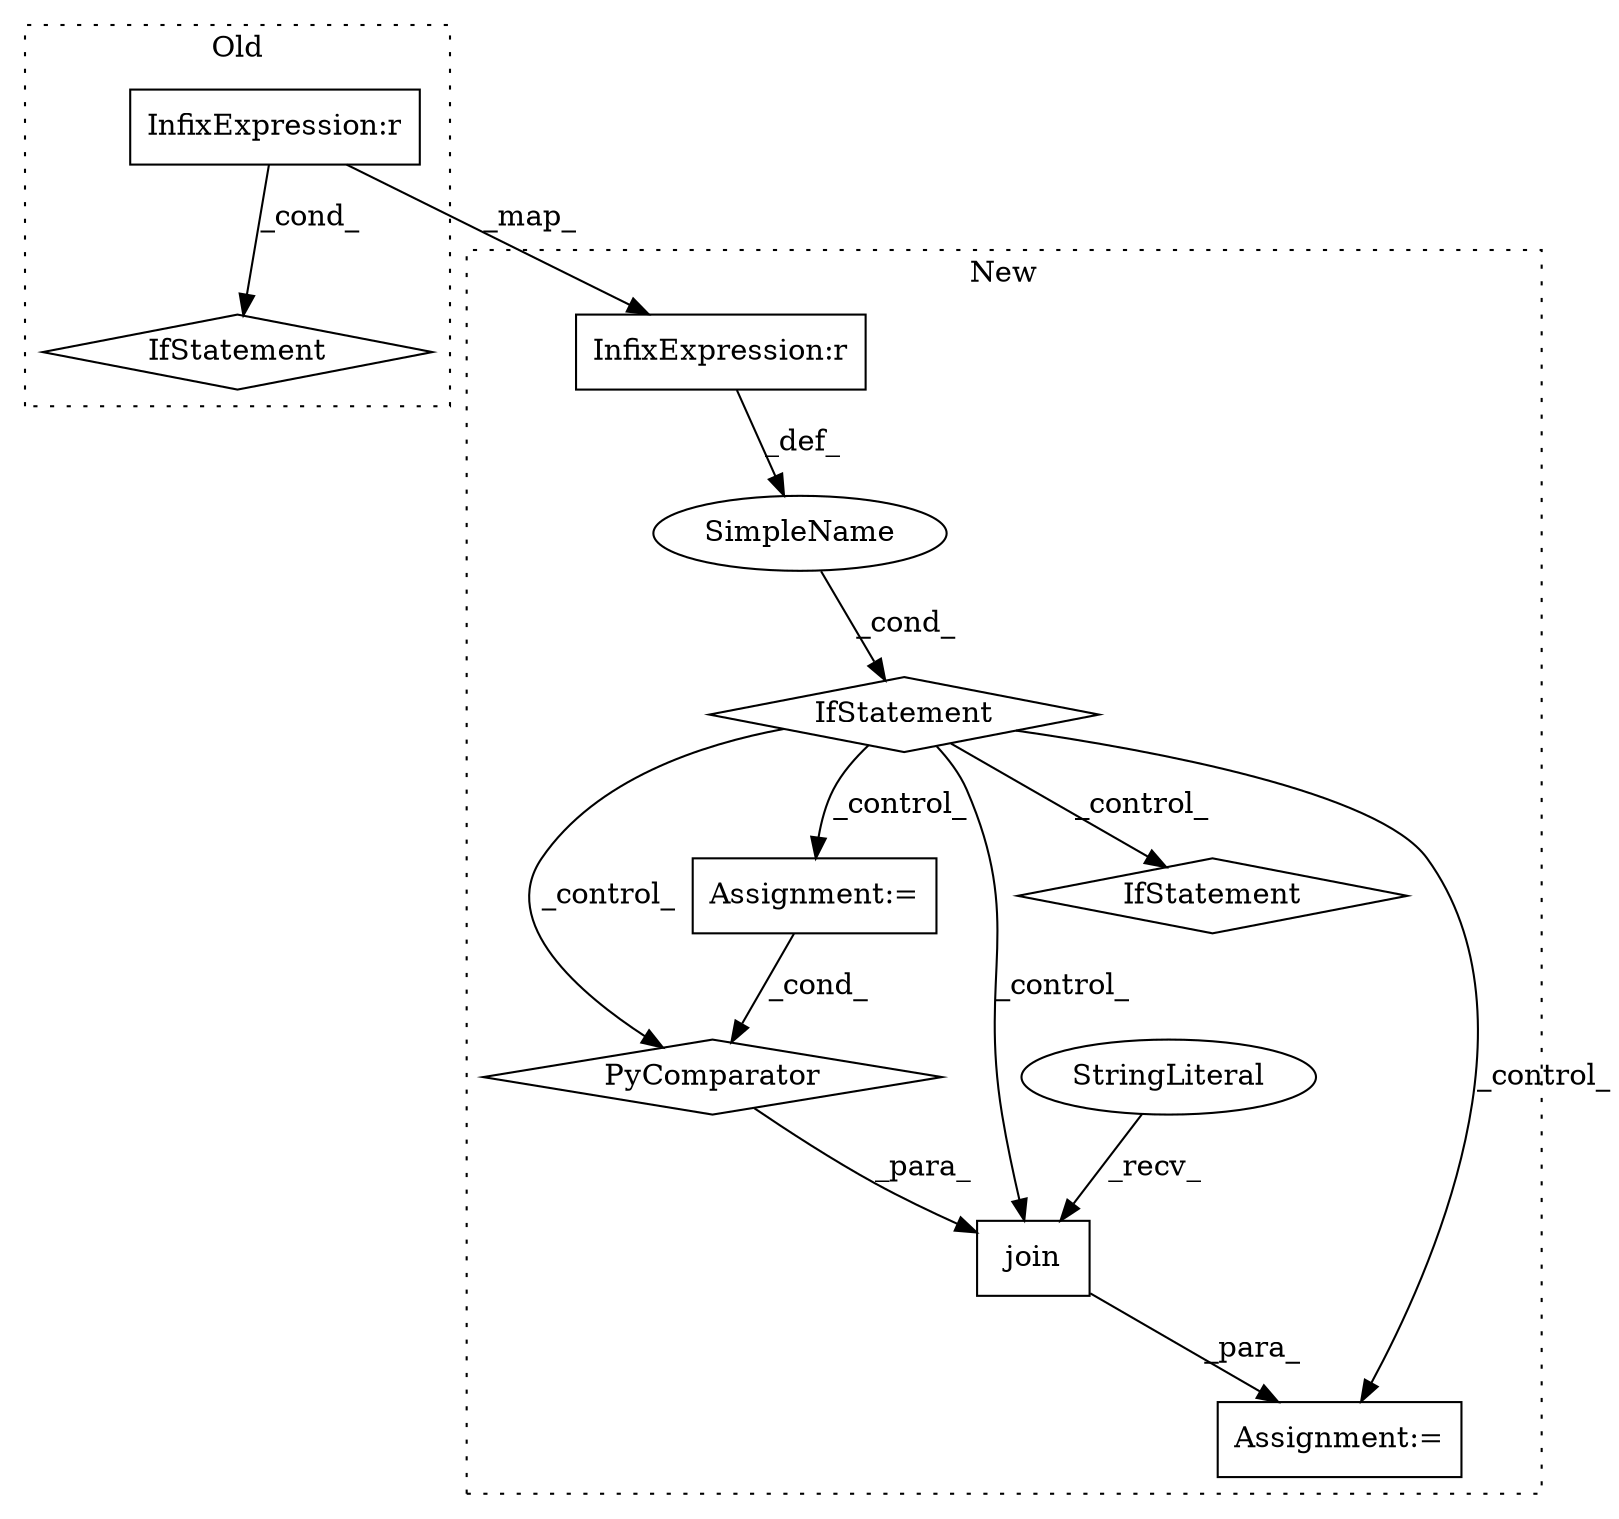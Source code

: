 digraph G {
subgraph cluster0 {
1 [label="IfStatement" a="25" s="7556,7583" l="4,2" shape="diamond"];
10 [label="InfixExpression:r" a="27" s="7572" l="4" shape="box"];
label = "Old";
style="dotted";
}
subgraph cluster1 {
2 [label="join" a="32" s="7805,7961" l="22,-5" shape="box"];
3 [label="StringLiteral" a="45" s="7801" l="3" shape="ellipse"];
4 [label="Assignment:=" a="7" s="7759" l="1" shape="box"];
5 [label="PyComparator" a="113" s="7912" l="41" shape="diamond"];
6 [label="SimpleName" a="42" s="" l="" shape="ellipse"];
7 [label="IfStatement" a="25" s="7912" l="41" shape="diamond"];
8 [label="Assignment:=" a="7" s="7800" l="1" shape="box"];
9 [label="IfStatement" a="25" s="7619,7646" l="4,2" shape="diamond"];
11 [label="InfixExpression:r" a="27" s="7635" l="4" shape="box"];
label = "New";
style="dotted";
}
2 -> 8 [label="_para_"];
3 -> 2 [label="_recv_"];
4 -> 5 [label="_cond_"];
5 -> 2 [label="_para_"];
6 -> 9 [label="_cond_"];
9 -> 5 [label="_control_"];
9 -> 7 [label="_control_"];
9 -> 8 [label="_control_"];
9 -> 4 [label="_control_"];
9 -> 2 [label="_control_"];
10 -> 1 [label="_cond_"];
10 -> 11 [label="_map_"];
11 -> 6 [label="_def_"];
}